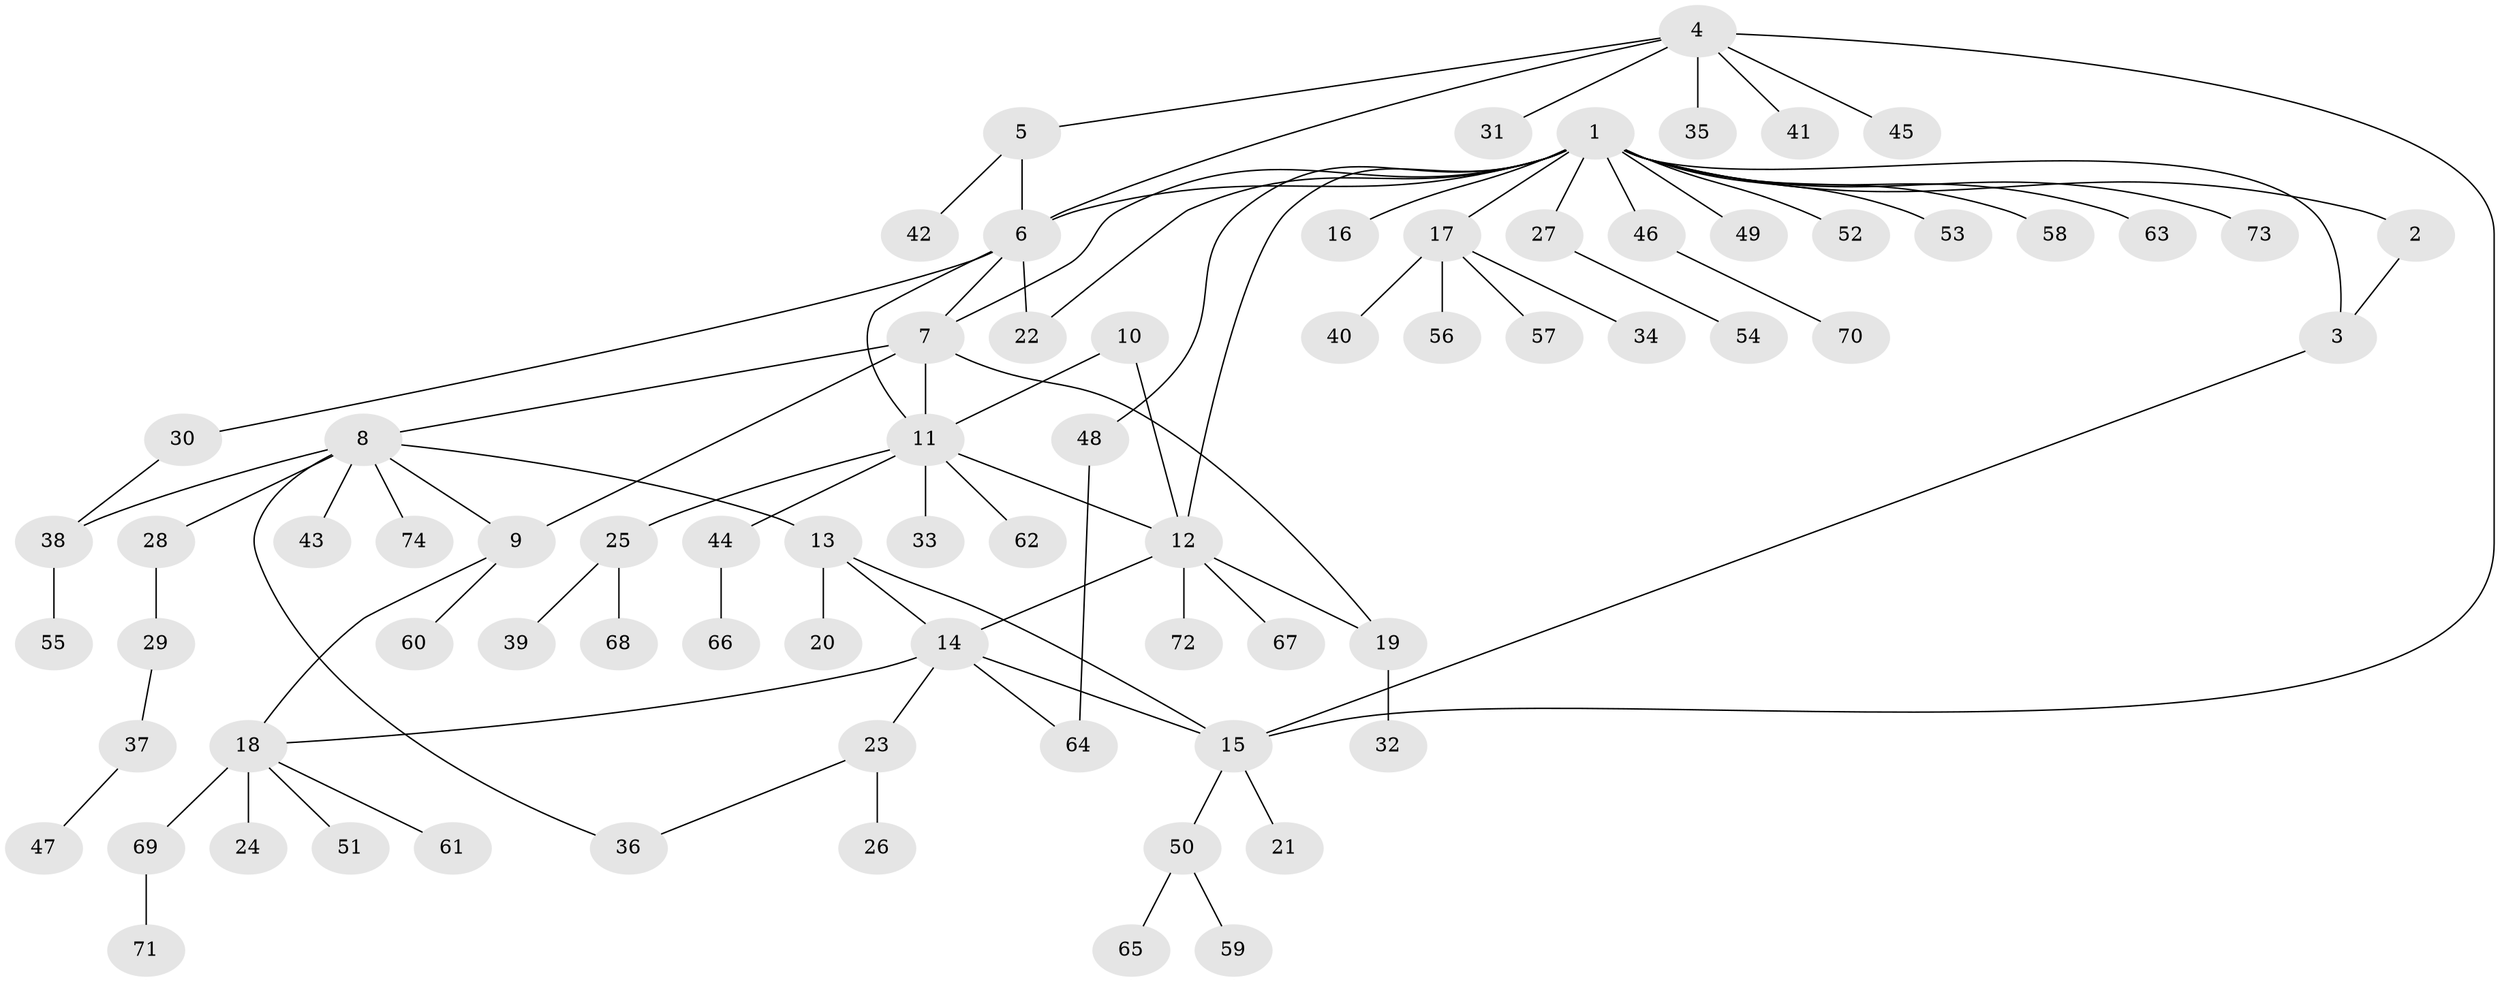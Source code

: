 // coarse degree distribution, {2: 0.13513513513513514, 5: 0.08108108108108109, 3: 0.08108108108108109, 6: 0.13513513513513514, 1: 0.5135135135135135, 4: 0.02702702702702703, 13: 0.02702702702702703}
// Generated by graph-tools (version 1.1) at 2025/37/03/04/25 23:37:44]
// undirected, 74 vertices, 90 edges
graph export_dot {
  node [color=gray90,style=filled];
  1;
  2;
  3;
  4;
  5;
  6;
  7;
  8;
  9;
  10;
  11;
  12;
  13;
  14;
  15;
  16;
  17;
  18;
  19;
  20;
  21;
  22;
  23;
  24;
  25;
  26;
  27;
  28;
  29;
  30;
  31;
  32;
  33;
  34;
  35;
  36;
  37;
  38;
  39;
  40;
  41;
  42;
  43;
  44;
  45;
  46;
  47;
  48;
  49;
  50;
  51;
  52;
  53;
  54;
  55;
  56;
  57;
  58;
  59;
  60;
  61;
  62;
  63;
  64;
  65;
  66;
  67;
  68;
  69;
  70;
  71;
  72;
  73;
  74;
  1 -- 2;
  1 -- 3;
  1 -- 6;
  1 -- 7;
  1 -- 12;
  1 -- 16;
  1 -- 17;
  1 -- 22;
  1 -- 27;
  1 -- 46;
  1 -- 48;
  1 -- 49;
  1 -- 52;
  1 -- 53;
  1 -- 58;
  1 -- 63;
  1 -- 73;
  2 -- 3;
  3 -- 15;
  4 -- 5;
  4 -- 6;
  4 -- 15;
  4 -- 31;
  4 -- 35;
  4 -- 41;
  4 -- 45;
  5 -- 6;
  5 -- 42;
  6 -- 7;
  6 -- 11;
  6 -- 22;
  6 -- 30;
  7 -- 8;
  7 -- 9;
  7 -- 11;
  7 -- 19;
  8 -- 9;
  8 -- 13;
  8 -- 28;
  8 -- 36;
  8 -- 38;
  8 -- 43;
  8 -- 74;
  9 -- 18;
  9 -- 60;
  10 -- 11;
  10 -- 12;
  11 -- 12;
  11 -- 25;
  11 -- 33;
  11 -- 44;
  11 -- 62;
  12 -- 14;
  12 -- 19;
  12 -- 67;
  12 -- 72;
  13 -- 14;
  13 -- 15;
  13 -- 20;
  14 -- 15;
  14 -- 18;
  14 -- 23;
  14 -- 64;
  15 -- 21;
  15 -- 50;
  17 -- 34;
  17 -- 40;
  17 -- 56;
  17 -- 57;
  18 -- 24;
  18 -- 51;
  18 -- 61;
  18 -- 69;
  19 -- 32;
  23 -- 26;
  23 -- 36;
  25 -- 39;
  25 -- 68;
  27 -- 54;
  28 -- 29;
  29 -- 37;
  30 -- 38;
  37 -- 47;
  38 -- 55;
  44 -- 66;
  46 -- 70;
  48 -- 64;
  50 -- 59;
  50 -- 65;
  69 -- 71;
}

